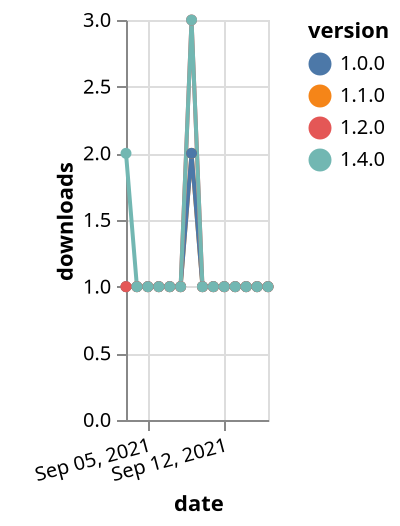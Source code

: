 {"$schema": "https://vega.github.io/schema/vega-lite/v5.json", "description": "A simple bar chart with embedded data.", "data": {"values": [{"date": "2021-09-03", "total": 141, "delta": 1, "version": "1.1.0"}, {"date": "2021-09-04", "total": 142, "delta": 1, "version": "1.1.0"}, {"date": "2021-09-05", "total": 143, "delta": 1, "version": "1.1.0"}, {"date": "2021-09-06", "total": 144, "delta": 1, "version": "1.1.0"}, {"date": "2021-09-07", "total": 145, "delta": 1, "version": "1.1.0"}, {"date": "2021-09-08", "total": 146, "delta": 1, "version": "1.1.0"}, {"date": "2021-09-09", "total": 148, "delta": 2, "version": "1.1.0"}, {"date": "2021-09-10", "total": 149, "delta": 1, "version": "1.1.0"}, {"date": "2021-09-11", "total": 150, "delta": 1, "version": "1.1.0"}, {"date": "2021-09-12", "total": 151, "delta": 1, "version": "1.1.0"}, {"date": "2021-09-13", "total": 152, "delta": 1, "version": "1.1.0"}, {"date": "2021-09-14", "total": 153, "delta": 1, "version": "1.1.0"}, {"date": "2021-09-15", "total": 154, "delta": 1, "version": "1.1.0"}, {"date": "2021-09-16", "total": 155, "delta": 1, "version": "1.1.0"}, {"date": "2021-09-03", "total": 149, "delta": 1, "version": "1.0.0"}, {"date": "2021-09-04", "total": 150, "delta": 1, "version": "1.0.0"}, {"date": "2021-09-05", "total": 151, "delta": 1, "version": "1.0.0"}, {"date": "2021-09-06", "total": 152, "delta": 1, "version": "1.0.0"}, {"date": "2021-09-07", "total": 153, "delta": 1, "version": "1.0.0"}, {"date": "2021-09-08", "total": 154, "delta": 1, "version": "1.0.0"}, {"date": "2021-09-09", "total": 156, "delta": 2, "version": "1.0.0"}, {"date": "2021-09-10", "total": 157, "delta": 1, "version": "1.0.0"}, {"date": "2021-09-11", "total": 158, "delta": 1, "version": "1.0.0"}, {"date": "2021-09-12", "total": 159, "delta": 1, "version": "1.0.0"}, {"date": "2021-09-13", "total": 160, "delta": 1, "version": "1.0.0"}, {"date": "2021-09-14", "total": 161, "delta": 1, "version": "1.0.0"}, {"date": "2021-09-15", "total": 162, "delta": 1, "version": "1.0.0"}, {"date": "2021-09-16", "total": 163, "delta": 1, "version": "1.0.0"}, {"date": "2021-09-03", "total": 167, "delta": 1, "version": "1.2.0"}, {"date": "2021-09-04", "total": 168, "delta": 1, "version": "1.2.0"}, {"date": "2021-09-05", "total": 169, "delta": 1, "version": "1.2.0"}, {"date": "2021-09-06", "total": 170, "delta": 1, "version": "1.2.0"}, {"date": "2021-09-07", "total": 171, "delta": 1, "version": "1.2.0"}, {"date": "2021-09-08", "total": 172, "delta": 1, "version": "1.2.0"}, {"date": "2021-09-09", "total": 175, "delta": 3, "version": "1.2.0"}, {"date": "2021-09-10", "total": 176, "delta": 1, "version": "1.2.0"}, {"date": "2021-09-11", "total": 177, "delta": 1, "version": "1.2.0"}, {"date": "2021-09-12", "total": 178, "delta": 1, "version": "1.2.0"}, {"date": "2021-09-13", "total": 179, "delta": 1, "version": "1.2.0"}, {"date": "2021-09-14", "total": 180, "delta": 1, "version": "1.2.0"}, {"date": "2021-09-15", "total": 181, "delta": 1, "version": "1.2.0"}, {"date": "2021-09-16", "total": 182, "delta": 1, "version": "1.2.0"}, {"date": "2021-09-03", "total": 117, "delta": 2, "version": "1.4.0"}, {"date": "2021-09-04", "total": 118, "delta": 1, "version": "1.4.0"}, {"date": "2021-09-05", "total": 119, "delta": 1, "version": "1.4.0"}, {"date": "2021-09-06", "total": 120, "delta": 1, "version": "1.4.0"}, {"date": "2021-09-07", "total": 121, "delta": 1, "version": "1.4.0"}, {"date": "2021-09-08", "total": 122, "delta": 1, "version": "1.4.0"}, {"date": "2021-09-09", "total": 125, "delta": 3, "version": "1.4.0"}, {"date": "2021-09-10", "total": 126, "delta": 1, "version": "1.4.0"}, {"date": "2021-09-11", "total": 127, "delta": 1, "version": "1.4.0"}, {"date": "2021-09-12", "total": 128, "delta": 1, "version": "1.4.0"}, {"date": "2021-09-13", "total": 129, "delta": 1, "version": "1.4.0"}, {"date": "2021-09-14", "total": 130, "delta": 1, "version": "1.4.0"}, {"date": "2021-09-15", "total": 131, "delta": 1, "version": "1.4.0"}, {"date": "2021-09-16", "total": 132, "delta": 1, "version": "1.4.0"}]}, "width": "container", "mark": {"type": "line", "point": {"filled": true}}, "encoding": {"x": {"field": "date", "type": "temporal", "timeUnit": "yearmonthdate", "title": "date", "axis": {"labelAngle": -15}}, "y": {"field": "delta", "type": "quantitative", "title": "downloads"}, "color": {"field": "version", "type": "nominal"}, "tooltip": {"field": "delta"}}}
